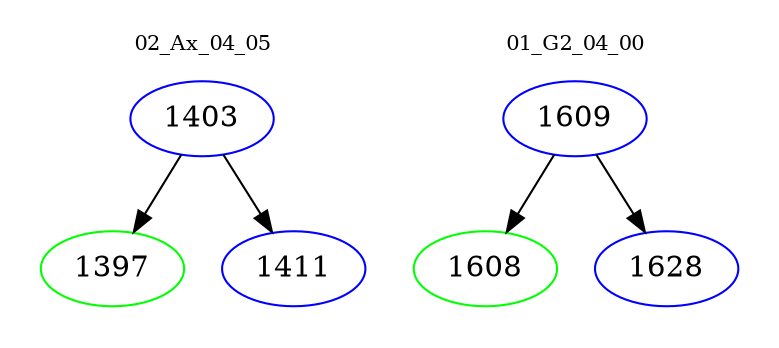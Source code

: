 digraph{
subgraph cluster_0 {
color = white
label = "02_Ax_04_05";
fontsize=10;
T0_1403 [label="1403", color="blue"]
T0_1403 -> T0_1397 [color="black"]
T0_1397 [label="1397", color="green"]
T0_1403 -> T0_1411 [color="black"]
T0_1411 [label="1411", color="blue"]
}
subgraph cluster_1 {
color = white
label = "01_G2_04_00";
fontsize=10;
T1_1609 [label="1609", color="blue"]
T1_1609 -> T1_1608 [color="black"]
T1_1608 [label="1608", color="green"]
T1_1609 -> T1_1628 [color="black"]
T1_1628 [label="1628", color="blue"]
}
}
